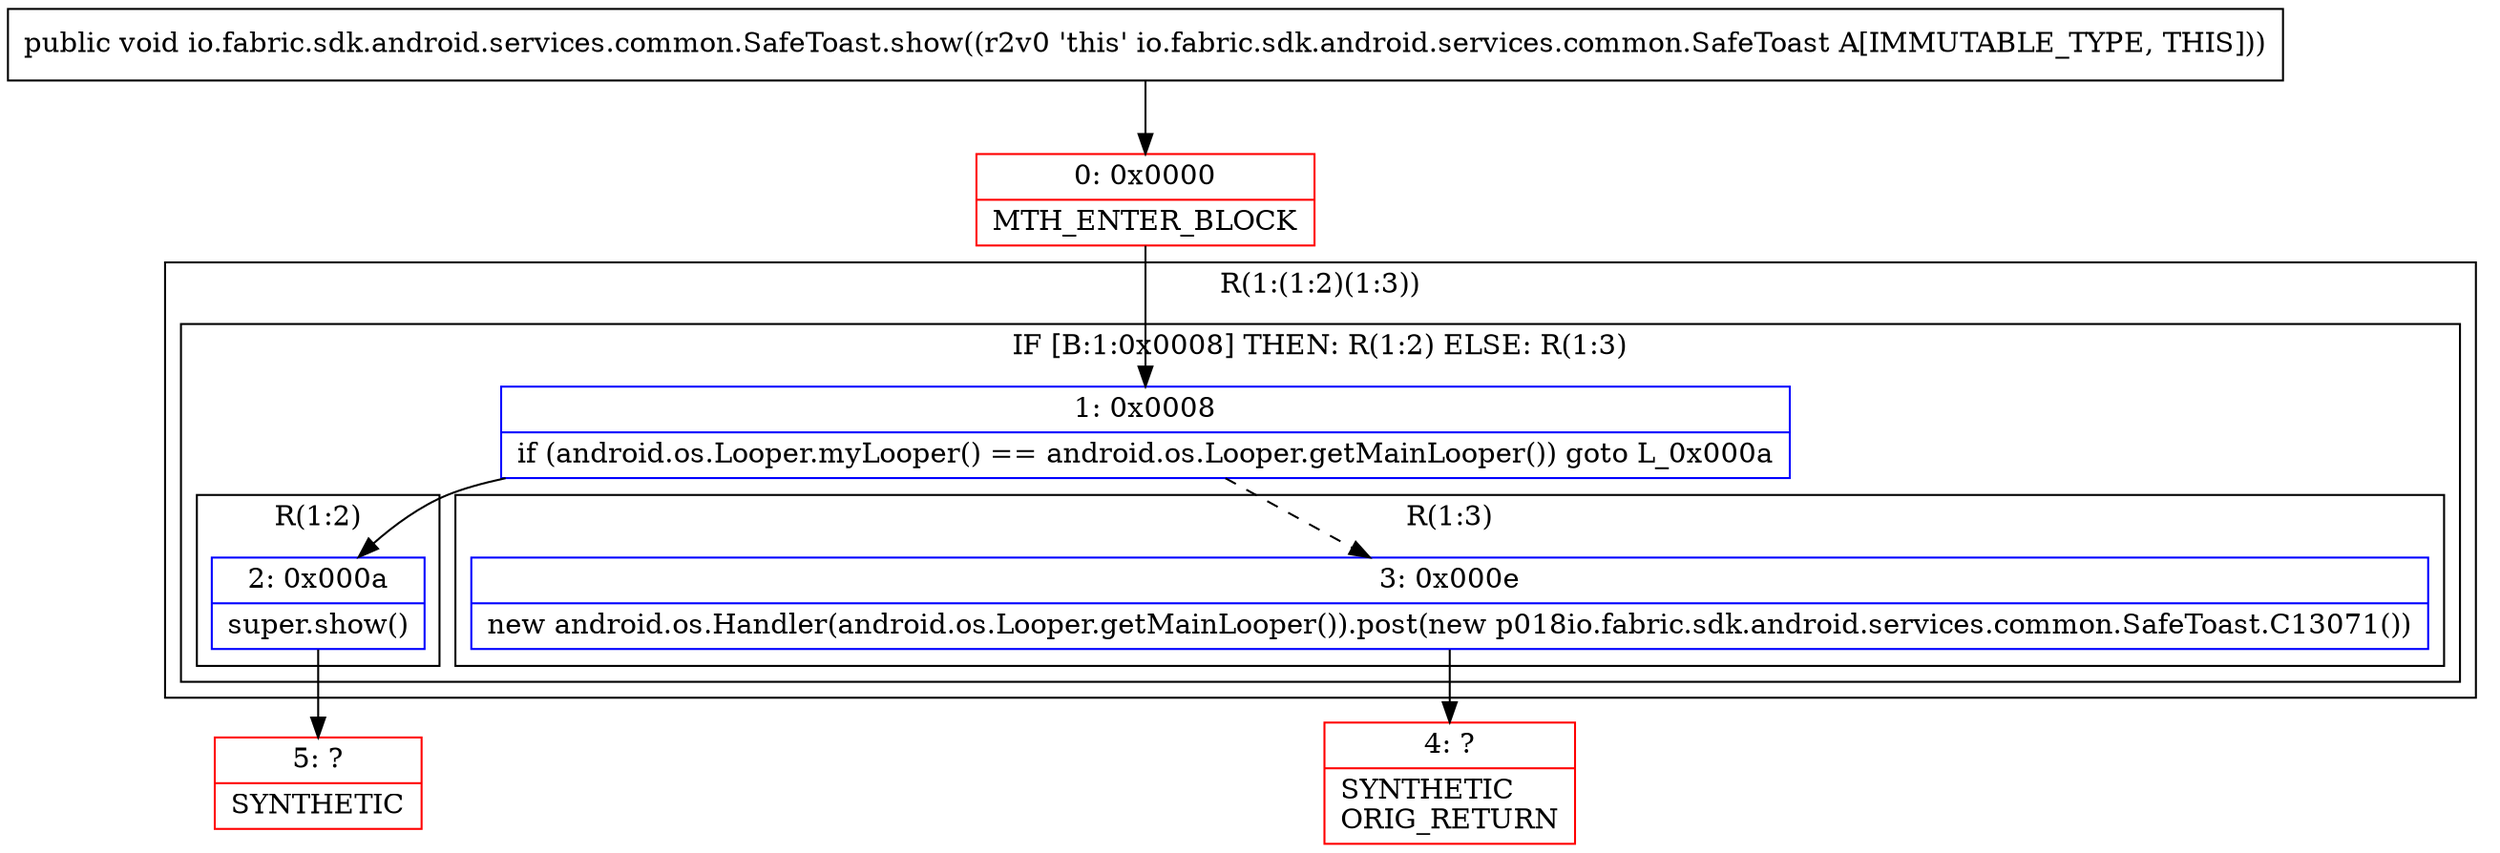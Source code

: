 digraph "CFG forio.fabric.sdk.android.services.common.SafeToast.show()V" {
subgraph cluster_Region_2055168176 {
label = "R(1:(1:2)(1:3))";
node [shape=record,color=blue];
subgraph cluster_IfRegion_920767170 {
label = "IF [B:1:0x0008] THEN: R(1:2) ELSE: R(1:3)";
node [shape=record,color=blue];
Node_1 [shape=record,label="{1\:\ 0x0008|if (android.os.Looper.myLooper() == android.os.Looper.getMainLooper()) goto L_0x000a\l}"];
subgraph cluster_Region_34195910 {
label = "R(1:2)";
node [shape=record,color=blue];
Node_2 [shape=record,label="{2\:\ 0x000a|super.show()\l}"];
}
subgraph cluster_Region_922666940 {
label = "R(1:3)";
node [shape=record,color=blue];
Node_3 [shape=record,label="{3\:\ 0x000e|new android.os.Handler(android.os.Looper.getMainLooper()).post(new p018io.fabric.sdk.android.services.common.SafeToast.C13071())\l}"];
}
}
}
Node_0 [shape=record,color=red,label="{0\:\ 0x0000|MTH_ENTER_BLOCK\l}"];
Node_4 [shape=record,color=red,label="{4\:\ ?|SYNTHETIC\lORIG_RETURN\l}"];
Node_5 [shape=record,color=red,label="{5\:\ ?|SYNTHETIC\l}"];
MethodNode[shape=record,label="{public void io.fabric.sdk.android.services.common.SafeToast.show((r2v0 'this' io.fabric.sdk.android.services.common.SafeToast A[IMMUTABLE_TYPE, THIS])) }"];
MethodNode -> Node_0;
Node_1 -> Node_2;
Node_1 -> Node_3[style=dashed];
Node_2 -> Node_5;
Node_3 -> Node_4;
Node_0 -> Node_1;
}

